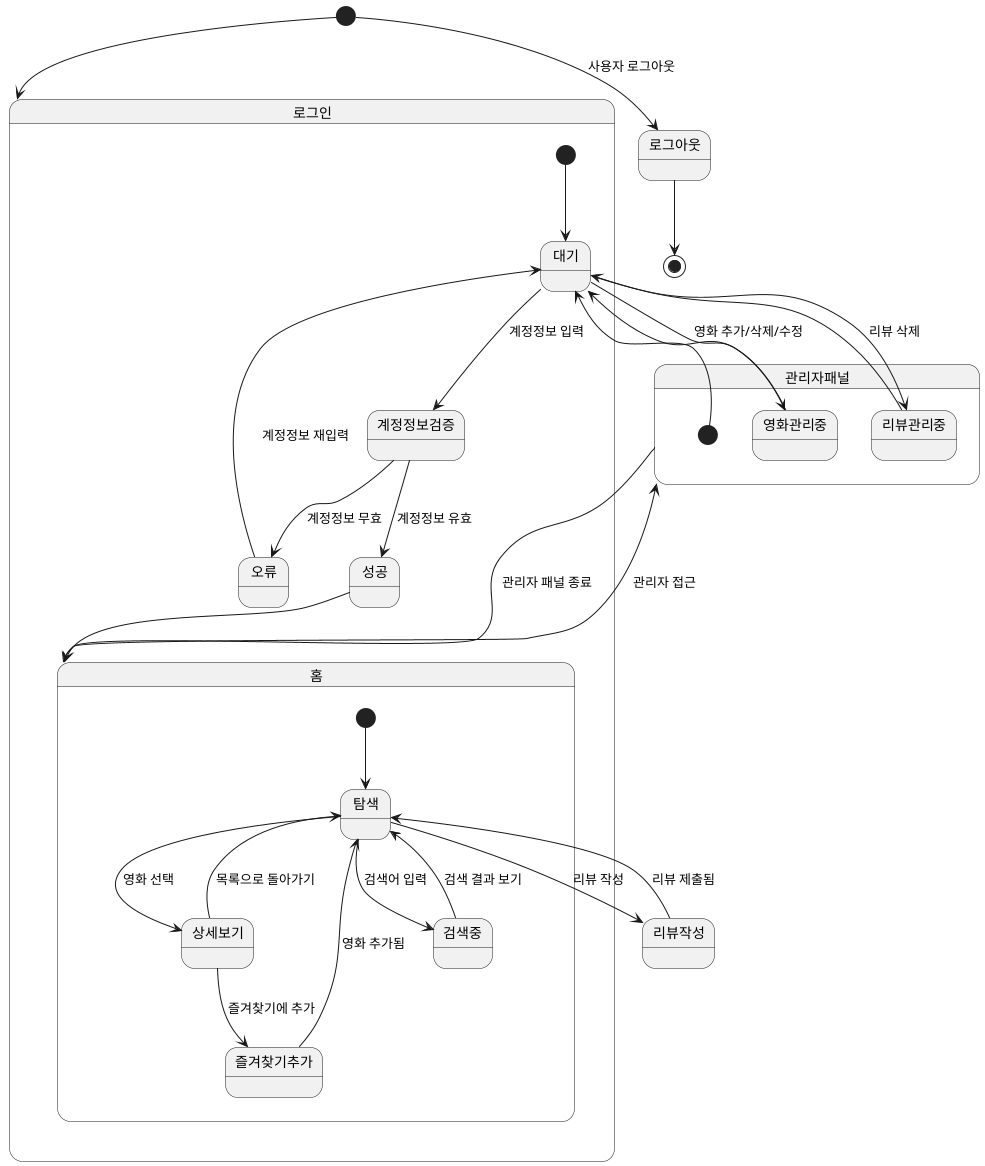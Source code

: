 @startuml

[*] --> 로그인

state 로그인 {
  [*] --> 대기
  대기 --> 계정정보검증 : 계정정보 입력
  계정정보검증 --> 성공 : 계정정보 유효
  계정정보검증 --> 오류 : 계정정보 무효
  오류 --> 대기 : 계정정보 재입력
  성공 --> 홈
}

state 홈 {
  [*] --> 탐색
  탐색 --> 검색중 : 검색어 입력
  검색중 --> 탐색 : 검색 결과 보기
  탐색 --> 상세보기 : 영화 선택
  상세보기 --> 탐색 : 목록으로 돌아가기
  상세보기 --> 즐겨찾기추가 : 즐겨찾기에 추가
  즐겨찾기추가 --> 탐색 : 영화 추가됨
}

state 관리자패널 {
  [*] --> 대기
  대기 --> 영화관리중 : 영화 추가/삭제/수정
  대기 --> 리뷰관리중 : 리뷰 삭제
  영화관리중 --> 대기
  리뷰관리중 --> 대기
}

홈 --> 관리자패널 : 관리자 접근
관리자패널 --> 홈 : 관리자 패널 종료
탐색 --> 리뷰작성 : 리뷰 작성
리뷰작성 --> 탐색 : 리뷰 제출됨

[*] --> 로그아웃 : 사용자 로그아웃
로그아웃 --> [*]

@enduml
